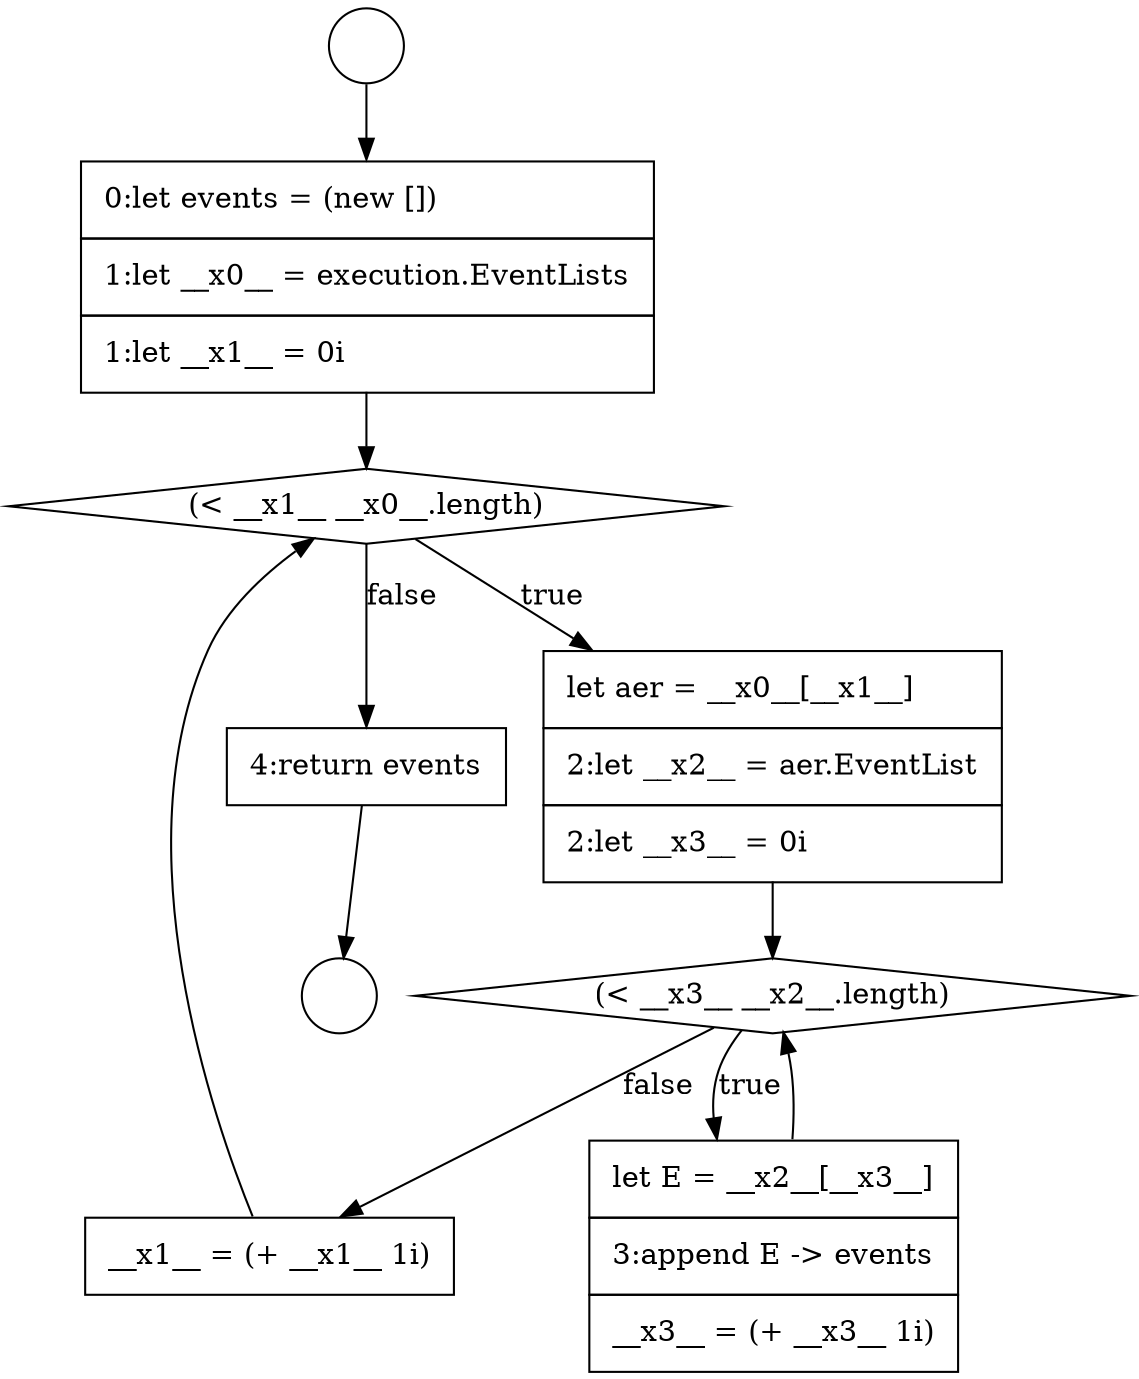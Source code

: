 digraph {
  node17168 [shape=none, margin=0, label=<<font color="black">
    <table border="0" cellborder="1" cellspacing="0" cellpadding="10">
      <tr><td align="left">0:let events = (new [])</td></tr>
      <tr><td align="left">1:let __x0__ = execution.EventLists</td></tr>
      <tr><td align="left">1:let __x1__ = 0i</td></tr>
    </table>
  </font>> color="black" fillcolor="white" style=filled]
  node17171 [shape=diamond, label=<<font color="black">(&lt; __x3__ __x2__.length)</font>> color="black" fillcolor="white" style=filled]
  node17174 [shape=none, margin=0, label=<<font color="black">
    <table border="0" cellborder="1" cellspacing="0" cellpadding="10">
      <tr><td align="left">4:return events</td></tr>
    </table>
  </font>> color="black" fillcolor="white" style=filled]
  node17170 [shape=none, margin=0, label=<<font color="black">
    <table border="0" cellborder="1" cellspacing="0" cellpadding="10">
      <tr><td align="left">let aer = __x0__[__x1__]</td></tr>
      <tr><td align="left">2:let __x2__ = aer.EventList</td></tr>
      <tr><td align="left">2:let __x3__ = 0i</td></tr>
    </table>
  </font>> color="black" fillcolor="white" style=filled]
  node17173 [shape=none, margin=0, label=<<font color="black">
    <table border="0" cellborder="1" cellspacing="0" cellpadding="10">
      <tr><td align="left">__x1__ = (+ __x1__ 1i)</td></tr>
    </table>
  </font>> color="black" fillcolor="white" style=filled]
  node17169 [shape=diamond, label=<<font color="black">(&lt; __x1__ __x0__.length)</font>> color="black" fillcolor="white" style=filled]
  node17166 [shape=circle label=" " color="black" fillcolor="white" style=filled]
  node17172 [shape=none, margin=0, label=<<font color="black">
    <table border="0" cellborder="1" cellspacing="0" cellpadding="10">
      <tr><td align="left">let E = __x2__[__x3__]</td></tr>
      <tr><td align="left">3:append E -&gt; events</td></tr>
      <tr><td align="left">__x3__ = (+ __x3__ 1i)</td></tr>
    </table>
  </font>> color="black" fillcolor="white" style=filled]
  node17167 [shape=circle label=" " color="black" fillcolor="white" style=filled]
  node17168 -> node17169 [ color="black"]
  node17173 -> node17169 [ color="black"]
  node17166 -> node17168 [ color="black"]
  node17172 -> node17171 [ color="black"]
  node17171 -> node17172 [label=<<font color="black">true</font>> color="black"]
  node17171 -> node17173 [label=<<font color="black">false</font>> color="black"]
  node17169 -> node17170 [label=<<font color="black">true</font>> color="black"]
  node17169 -> node17174 [label=<<font color="black">false</font>> color="black"]
  node17174 -> node17167 [ color="black"]
  node17170 -> node17171 [ color="black"]
}
